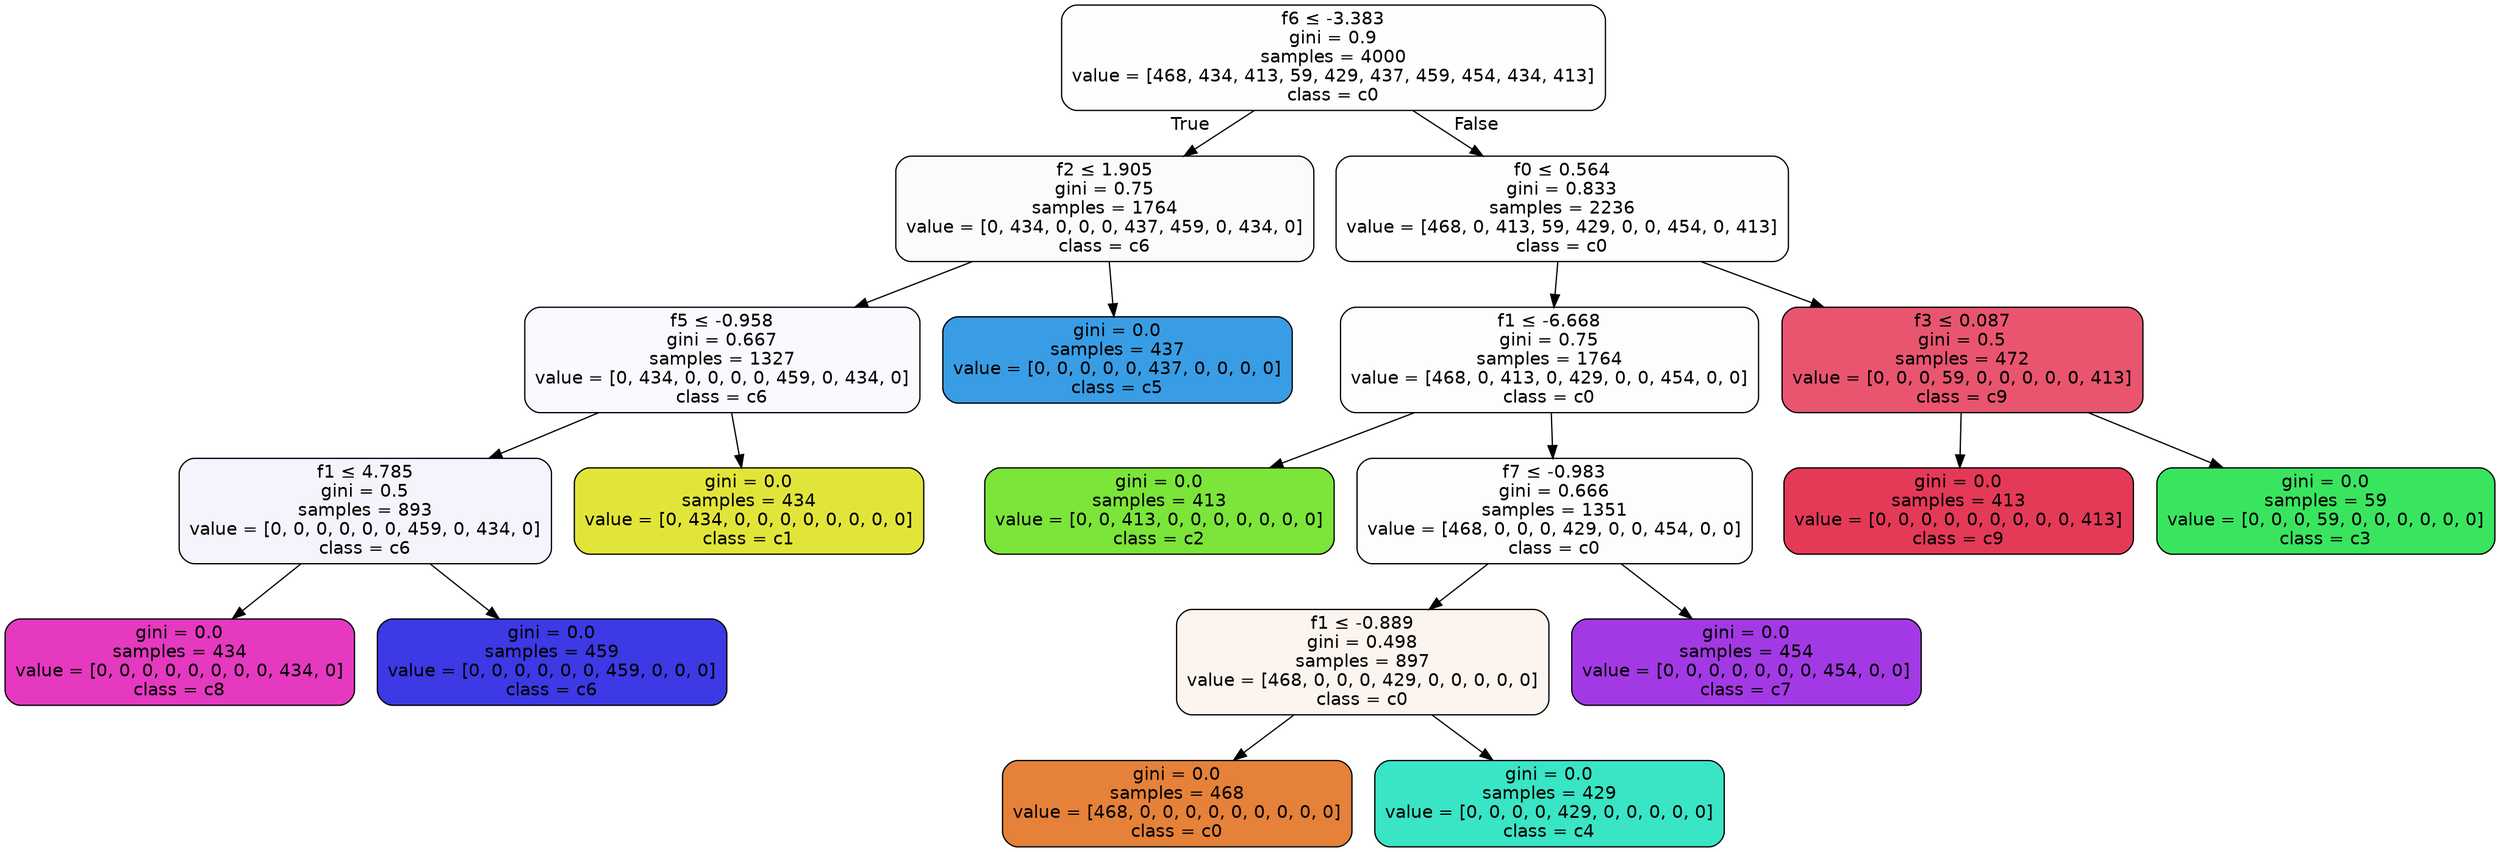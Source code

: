 digraph Tree {
node [shape=box, style="filled, rounded", color="black", fontname=helvetica] ;
edge [fontname=helvetica] ;
0 [label=<f6 &le; -3.383<br/>gini = 0.9<br/>samples = 4000<br/>value = [468, 434, 413, 59, 429, 437, 459, 454, 434, 413]<br/>class = c0>, fillcolor="#e5813901"] ;
1 [label=<f2 &le; 1.905<br/>gini = 0.75<br/>samples = 1764<br/>value = [0, 434, 0, 0, 0, 437, 459, 0, 434, 0]<br/>class = c6>, fillcolor="#3c39e504"] ;
0 -> 1 [labeldistance=2.5, labelangle=45, headlabel="True"] ;
2 [label=<f5 &le; -0.958<br/>gini = 0.667<br/>samples = 1327<br/>value = [0, 434, 0, 0, 0, 0, 459, 0, 434, 0]<br/>class = c6>, fillcolor="#3c39e507"] ;
1 -> 2 ;
3 [label=<f1 &le; 4.785<br/>gini = 0.5<br/>samples = 893<br/>value = [0, 0, 0, 0, 0, 0, 459, 0, 434, 0]<br/>class = c6>, fillcolor="#3c39e50e"] ;
2 -> 3 ;
4 [label=<gini = 0.0<br/>samples = 434<br/>value = [0, 0, 0, 0, 0, 0, 0, 0, 434, 0]<br/>class = c8>, fillcolor="#e539c0ff"] ;
3 -> 4 ;
5 [label=<gini = 0.0<br/>samples = 459<br/>value = [0, 0, 0, 0, 0, 0, 459, 0, 0, 0]<br/>class = c6>, fillcolor="#3c39e5ff"] ;
3 -> 5 ;
6 [label=<gini = 0.0<br/>samples = 434<br/>value = [0, 434, 0, 0, 0, 0, 0, 0, 0, 0]<br/>class = c1>, fillcolor="#e2e539ff"] ;
2 -> 6 ;
7 [label=<gini = 0.0<br/>samples = 437<br/>value = [0, 0, 0, 0, 0, 437, 0, 0, 0, 0]<br/>class = c5>, fillcolor="#399de5ff"] ;
1 -> 7 ;
8 [label=<f0 &le; 0.564<br/>gini = 0.833<br/>samples = 2236<br/>value = [468, 0, 413, 59, 429, 0, 0, 454, 0, 413]<br/>class = c0>, fillcolor="#e5813902"] ;
0 -> 8 [labeldistance=2.5, labelangle=-45, headlabel="False"] ;
9 [label=<f1 &le; -6.668<br/>gini = 0.75<br/>samples = 1764<br/>value = [468, 0, 413, 0, 429, 0, 0, 454, 0, 0]<br/>class = c0>, fillcolor="#e5813903"] ;
8 -> 9 ;
10 [label=<gini = 0.0<br/>samples = 413<br/>value = [0, 0, 413, 0, 0, 0, 0, 0, 0, 0]<br/>class = c2>, fillcolor="#7be539ff"] ;
9 -> 10 ;
11 [label=<f7 &le; -0.983<br/>gini = 0.666<br/>samples = 1351<br/>value = [468, 0, 0, 0, 429, 0, 0, 454, 0, 0]<br/>class = c0>, fillcolor="#e5813904"] ;
9 -> 11 ;
12 [label=<f1 &le; -0.889<br/>gini = 0.498<br/>samples = 897<br/>value = [468, 0, 0, 0, 429, 0, 0, 0, 0, 0]<br/>class = c0>, fillcolor="#e5813915"] ;
11 -> 12 ;
13 [label=<gini = 0.0<br/>samples = 468<br/>value = [468, 0, 0, 0, 0, 0, 0, 0, 0, 0]<br/>class = c0>, fillcolor="#e58139ff"] ;
12 -> 13 ;
14 [label=<gini = 0.0<br/>samples = 429<br/>value = [0, 0, 0, 0, 429, 0, 0, 0, 0, 0]<br/>class = c4>, fillcolor="#39e5c5ff"] ;
12 -> 14 ;
15 [label=<gini = 0.0<br/>samples = 454<br/>value = [0, 0, 0, 0, 0, 0, 0, 454, 0, 0]<br/>class = c7>, fillcolor="#a339e5ff"] ;
11 -> 15 ;
16 [label=<f3 &le; 0.087<br/>gini = 0.5<br/>samples = 472<br/>value = [0, 0, 0, 59, 0, 0, 0, 0, 0, 413]<br/>class = c9>, fillcolor="#e53958db"] ;
8 -> 16 ;
17 [label=<gini = 0.0<br/>samples = 413<br/>value = [0, 0, 0, 0, 0, 0, 0, 0, 0, 413]<br/>class = c9>, fillcolor="#e53958ff"] ;
16 -> 17 ;
18 [label=<gini = 0.0<br/>samples = 59<br/>value = [0, 0, 0, 59, 0, 0, 0, 0, 0, 0]<br/>class = c3>, fillcolor="#39e55eff"] ;
16 -> 18 ;
}
